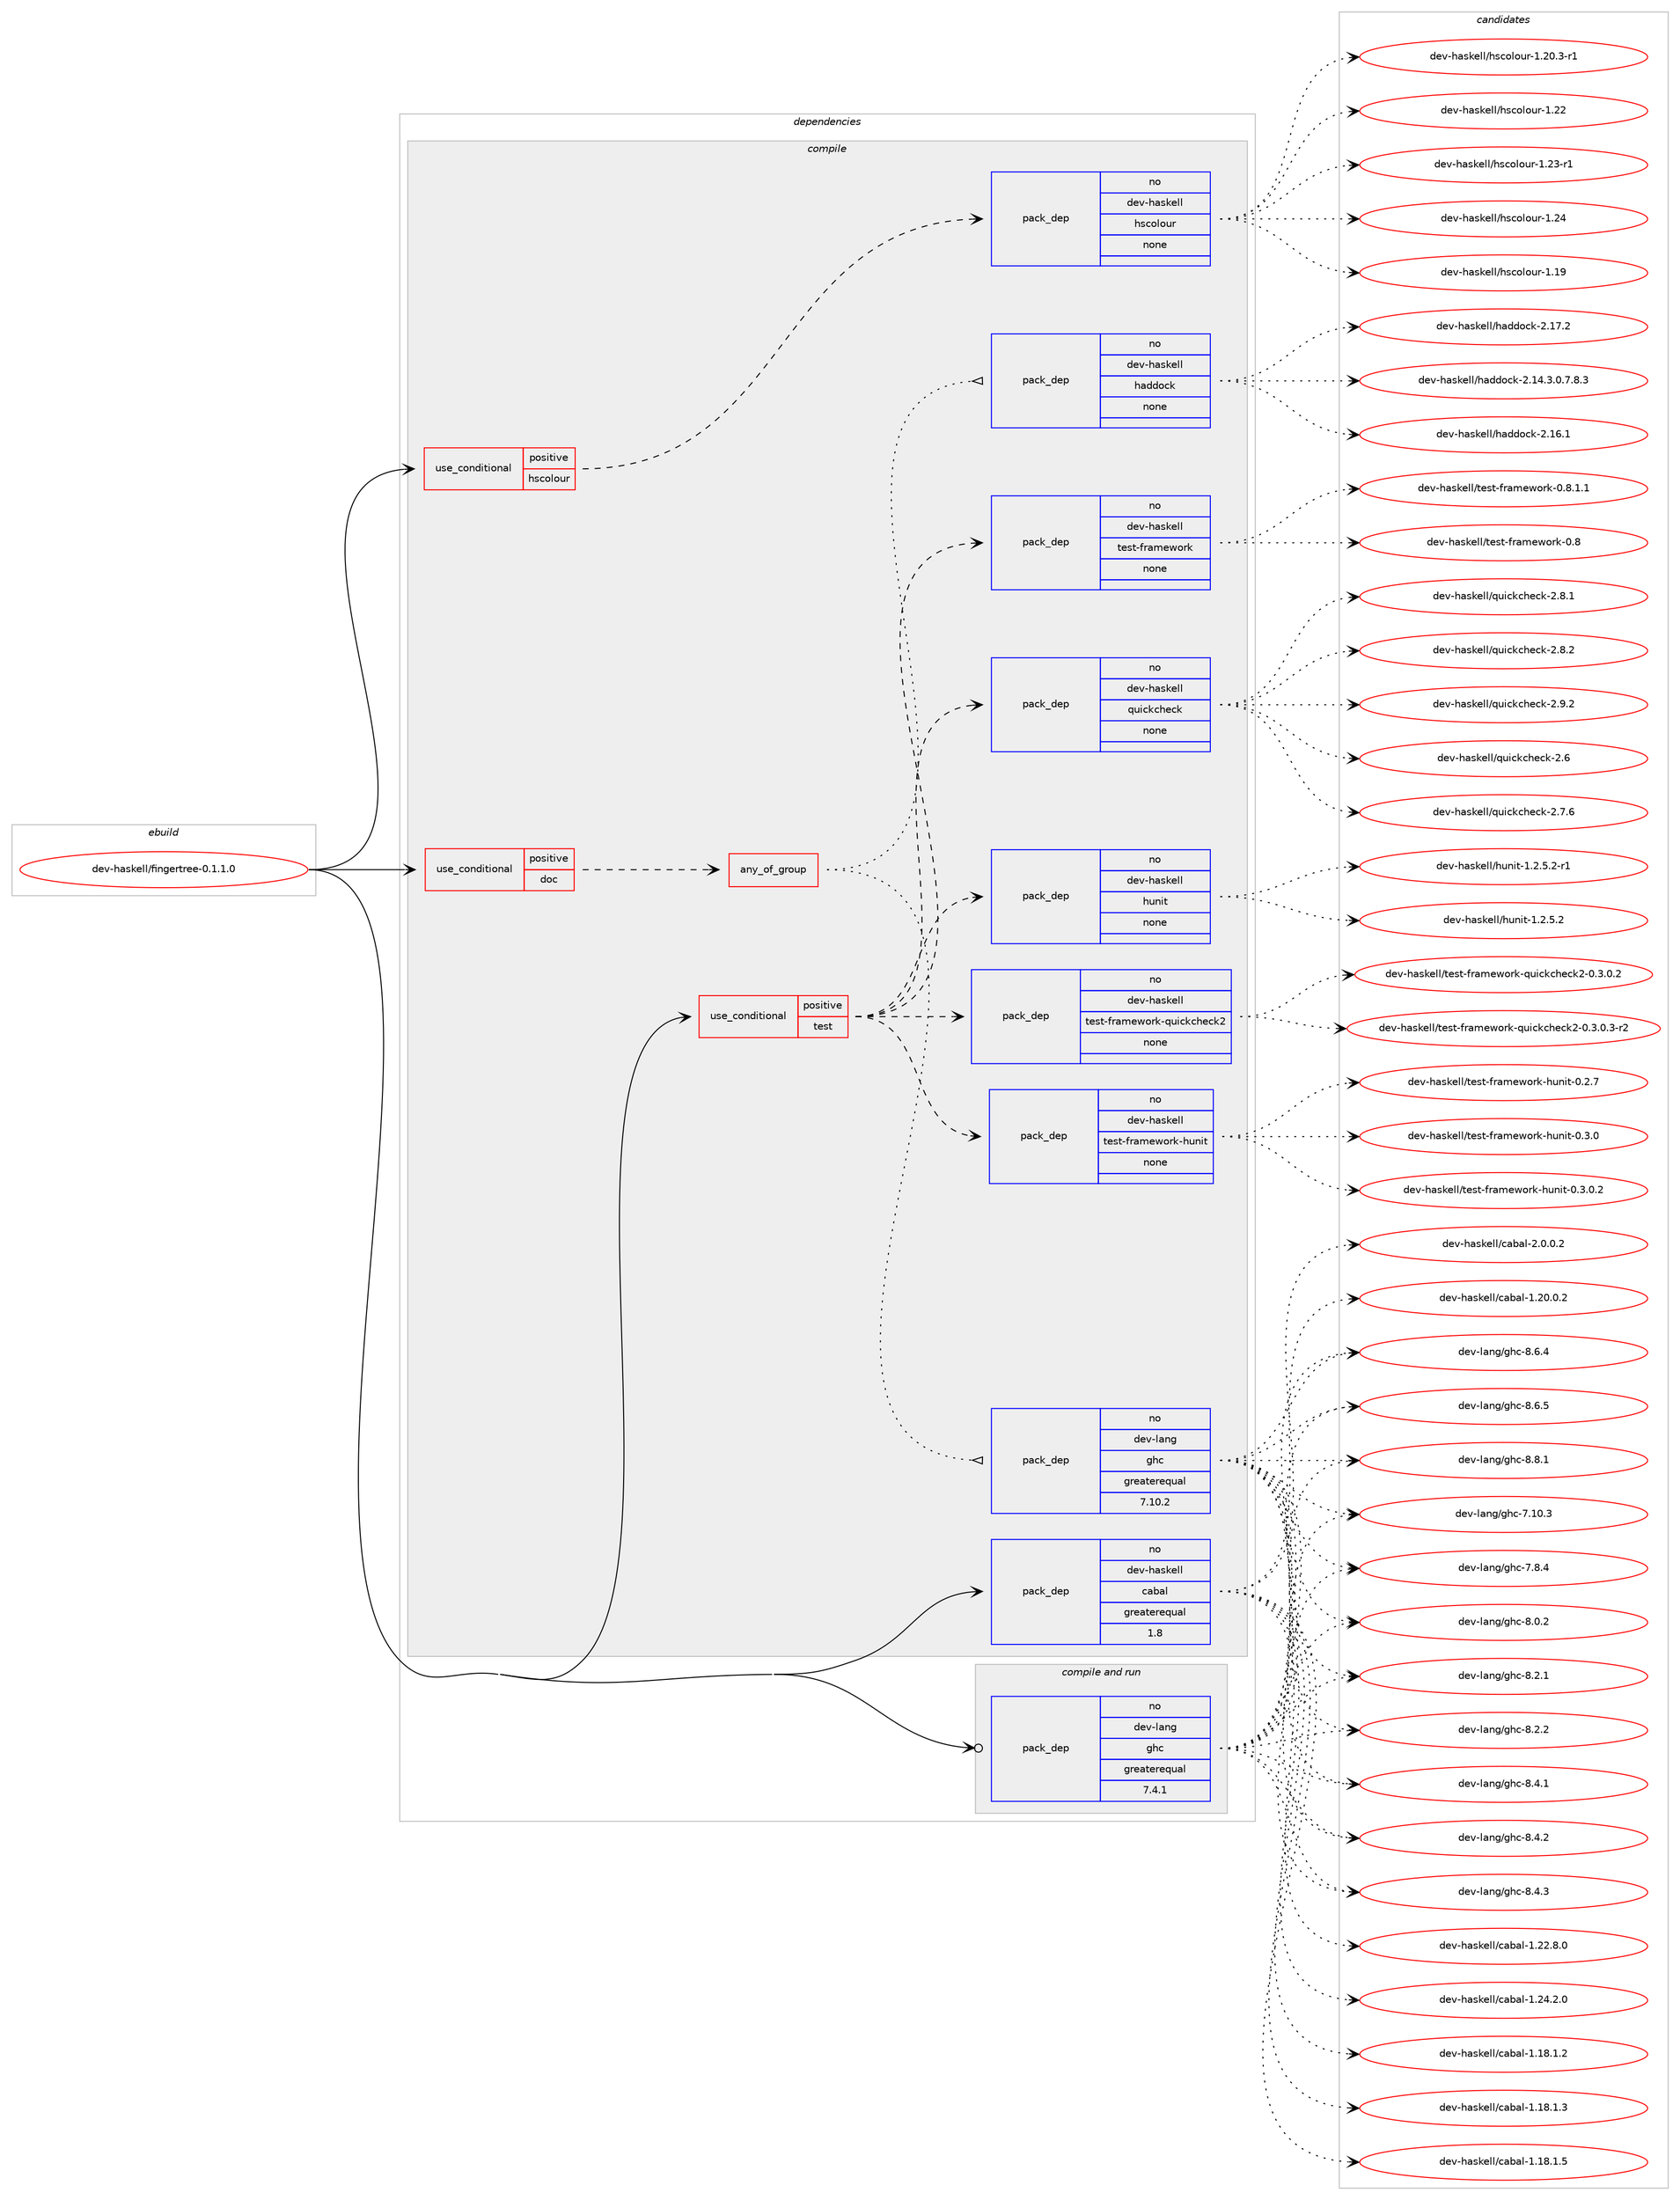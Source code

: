 digraph prolog {

# *************
# Graph options
# *************

newrank=true;
concentrate=true;
compound=true;
graph [rankdir=LR,fontname=Helvetica,fontsize=10,ranksep=1.5];#, ranksep=2.5, nodesep=0.2];
edge  [arrowhead=vee];
node  [fontname=Helvetica,fontsize=10];

# **********
# The ebuild
# **********

subgraph cluster_leftcol {
color=gray;
rank=same;
label=<<i>ebuild</i>>;
id [label="dev-haskell/fingertree-0.1.1.0", color=red, width=4, href="../dev-haskell/fingertree-0.1.1.0.svg"];
}

# ****************
# The dependencies
# ****************

subgraph cluster_midcol {
color=gray;
label=<<i>dependencies</i>>;
subgraph cluster_compile {
fillcolor="#eeeeee";
style=filled;
label=<<i>compile</i>>;
subgraph cond125746 {
dependency532633 [label=<<TABLE BORDER="0" CELLBORDER="1" CELLSPACING="0" CELLPADDING="4"><TR><TD ROWSPAN="3" CELLPADDING="10">use_conditional</TD></TR><TR><TD>positive</TD></TR><TR><TD>doc</TD></TR></TABLE>>, shape=none, color=red];
subgraph any9851 {
dependency532634 [label=<<TABLE BORDER="0" CELLBORDER="1" CELLSPACING="0" CELLPADDING="4"><TR><TD CELLPADDING="10">any_of_group</TD></TR></TABLE>>, shape=none, color=red];subgraph pack396679 {
dependency532635 [label=<<TABLE BORDER="0" CELLBORDER="1" CELLSPACING="0" CELLPADDING="4" WIDTH="220"><TR><TD ROWSPAN="6" CELLPADDING="30">pack_dep</TD></TR><TR><TD WIDTH="110">no</TD></TR><TR><TD>dev-haskell</TD></TR><TR><TD>haddock</TD></TR><TR><TD>none</TD></TR><TR><TD></TD></TR></TABLE>>, shape=none, color=blue];
}
dependency532634:e -> dependency532635:w [weight=20,style="dotted",arrowhead="oinv"];
subgraph pack396680 {
dependency532636 [label=<<TABLE BORDER="0" CELLBORDER="1" CELLSPACING="0" CELLPADDING="4" WIDTH="220"><TR><TD ROWSPAN="6" CELLPADDING="30">pack_dep</TD></TR><TR><TD WIDTH="110">no</TD></TR><TR><TD>dev-lang</TD></TR><TR><TD>ghc</TD></TR><TR><TD>greaterequal</TD></TR><TR><TD>7.10.2</TD></TR></TABLE>>, shape=none, color=blue];
}
dependency532634:e -> dependency532636:w [weight=20,style="dotted",arrowhead="oinv"];
}
dependency532633:e -> dependency532634:w [weight=20,style="dashed",arrowhead="vee"];
}
id:e -> dependency532633:w [weight=20,style="solid",arrowhead="vee"];
subgraph cond125747 {
dependency532637 [label=<<TABLE BORDER="0" CELLBORDER="1" CELLSPACING="0" CELLPADDING="4"><TR><TD ROWSPAN="3" CELLPADDING="10">use_conditional</TD></TR><TR><TD>positive</TD></TR><TR><TD>hscolour</TD></TR></TABLE>>, shape=none, color=red];
subgraph pack396681 {
dependency532638 [label=<<TABLE BORDER="0" CELLBORDER="1" CELLSPACING="0" CELLPADDING="4" WIDTH="220"><TR><TD ROWSPAN="6" CELLPADDING="30">pack_dep</TD></TR><TR><TD WIDTH="110">no</TD></TR><TR><TD>dev-haskell</TD></TR><TR><TD>hscolour</TD></TR><TR><TD>none</TD></TR><TR><TD></TD></TR></TABLE>>, shape=none, color=blue];
}
dependency532637:e -> dependency532638:w [weight=20,style="dashed",arrowhead="vee"];
}
id:e -> dependency532637:w [weight=20,style="solid",arrowhead="vee"];
subgraph cond125748 {
dependency532639 [label=<<TABLE BORDER="0" CELLBORDER="1" CELLSPACING="0" CELLPADDING="4"><TR><TD ROWSPAN="3" CELLPADDING="10">use_conditional</TD></TR><TR><TD>positive</TD></TR><TR><TD>test</TD></TR></TABLE>>, shape=none, color=red];
subgraph pack396682 {
dependency532640 [label=<<TABLE BORDER="0" CELLBORDER="1" CELLSPACING="0" CELLPADDING="4" WIDTH="220"><TR><TD ROWSPAN="6" CELLPADDING="30">pack_dep</TD></TR><TR><TD WIDTH="110">no</TD></TR><TR><TD>dev-haskell</TD></TR><TR><TD>hunit</TD></TR><TR><TD>none</TD></TR><TR><TD></TD></TR></TABLE>>, shape=none, color=blue];
}
dependency532639:e -> dependency532640:w [weight=20,style="dashed",arrowhead="vee"];
subgraph pack396683 {
dependency532641 [label=<<TABLE BORDER="0" CELLBORDER="1" CELLSPACING="0" CELLPADDING="4" WIDTH="220"><TR><TD ROWSPAN="6" CELLPADDING="30">pack_dep</TD></TR><TR><TD WIDTH="110">no</TD></TR><TR><TD>dev-haskell</TD></TR><TR><TD>quickcheck</TD></TR><TR><TD>none</TD></TR><TR><TD></TD></TR></TABLE>>, shape=none, color=blue];
}
dependency532639:e -> dependency532641:w [weight=20,style="dashed",arrowhead="vee"];
subgraph pack396684 {
dependency532642 [label=<<TABLE BORDER="0" CELLBORDER="1" CELLSPACING="0" CELLPADDING="4" WIDTH="220"><TR><TD ROWSPAN="6" CELLPADDING="30">pack_dep</TD></TR><TR><TD WIDTH="110">no</TD></TR><TR><TD>dev-haskell</TD></TR><TR><TD>test-framework</TD></TR><TR><TD>none</TD></TR><TR><TD></TD></TR></TABLE>>, shape=none, color=blue];
}
dependency532639:e -> dependency532642:w [weight=20,style="dashed",arrowhead="vee"];
subgraph pack396685 {
dependency532643 [label=<<TABLE BORDER="0" CELLBORDER="1" CELLSPACING="0" CELLPADDING="4" WIDTH="220"><TR><TD ROWSPAN="6" CELLPADDING="30">pack_dep</TD></TR><TR><TD WIDTH="110">no</TD></TR><TR><TD>dev-haskell</TD></TR><TR><TD>test-framework-hunit</TD></TR><TR><TD>none</TD></TR><TR><TD></TD></TR></TABLE>>, shape=none, color=blue];
}
dependency532639:e -> dependency532643:w [weight=20,style="dashed",arrowhead="vee"];
subgraph pack396686 {
dependency532644 [label=<<TABLE BORDER="0" CELLBORDER="1" CELLSPACING="0" CELLPADDING="4" WIDTH="220"><TR><TD ROWSPAN="6" CELLPADDING="30">pack_dep</TD></TR><TR><TD WIDTH="110">no</TD></TR><TR><TD>dev-haskell</TD></TR><TR><TD>test-framework-quickcheck2</TD></TR><TR><TD>none</TD></TR><TR><TD></TD></TR></TABLE>>, shape=none, color=blue];
}
dependency532639:e -> dependency532644:w [weight=20,style="dashed",arrowhead="vee"];
}
id:e -> dependency532639:w [weight=20,style="solid",arrowhead="vee"];
subgraph pack396687 {
dependency532645 [label=<<TABLE BORDER="0" CELLBORDER="1" CELLSPACING="0" CELLPADDING="4" WIDTH="220"><TR><TD ROWSPAN="6" CELLPADDING="30">pack_dep</TD></TR><TR><TD WIDTH="110">no</TD></TR><TR><TD>dev-haskell</TD></TR><TR><TD>cabal</TD></TR><TR><TD>greaterequal</TD></TR><TR><TD>1.8</TD></TR></TABLE>>, shape=none, color=blue];
}
id:e -> dependency532645:w [weight=20,style="solid",arrowhead="vee"];
}
subgraph cluster_compileandrun {
fillcolor="#eeeeee";
style=filled;
label=<<i>compile and run</i>>;
subgraph pack396688 {
dependency532646 [label=<<TABLE BORDER="0" CELLBORDER="1" CELLSPACING="0" CELLPADDING="4" WIDTH="220"><TR><TD ROWSPAN="6" CELLPADDING="30">pack_dep</TD></TR><TR><TD WIDTH="110">no</TD></TR><TR><TD>dev-lang</TD></TR><TR><TD>ghc</TD></TR><TR><TD>greaterequal</TD></TR><TR><TD>7.4.1</TD></TR></TABLE>>, shape=none, color=blue];
}
id:e -> dependency532646:w [weight=20,style="solid",arrowhead="odotvee"];
}
subgraph cluster_run {
fillcolor="#eeeeee";
style=filled;
label=<<i>run</i>>;
}
}

# **************
# The candidates
# **************

subgraph cluster_choices {
rank=same;
color=gray;
label=<<i>candidates</i>>;

subgraph choice396679 {
color=black;
nodesep=1;
choice1001011184510497115107101108108471049710010011199107455046495246514648465546564651 [label="dev-haskell/haddock-2.14.3.0.7.8.3", color=red, width=4,href="../dev-haskell/haddock-2.14.3.0.7.8.3.svg"];
choice100101118451049711510710110810847104971001001119910745504649544649 [label="dev-haskell/haddock-2.16.1", color=red, width=4,href="../dev-haskell/haddock-2.16.1.svg"];
choice100101118451049711510710110810847104971001001119910745504649554650 [label="dev-haskell/haddock-2.17.2", color=red, width=4,href="../dev-haskell/haddock-2.17.2.svg"];
dependency532635:e -> choice1001011184510497115107101108108471049710010011199107455046495246514648465546564651:w [style=dotted,weight="100"];
dependency532635:e -> choice100101118451049711510710110810847104971001001119910745504649544649:w [style=dotted,weight="100"];
dependency532635:e -> choice100101118451049711510710110810847104971001001119910745504649554650:w [style=dotted,weight="100"];
}
subgraph choice396680 {
color=black;
nodesep=1;
choice1001011184510897110103471031049945554649484651 [label="dev-lang/ghc-7.10.3", color=red, width=4,href="../dev-lang/ghc-7.10.3.svg"];
choice10010111845108971101034710310499455546564652 [label="dev-lang/ghc-7.8.4", color=red, width=4,href="../dev-lang/ghc-7.8.4.svg"];
choice10010111845108971101034710310499455646484650 [label="dev-lang/ghc-8.0.2", color=red, width=4,href="../dev-lang/ghc-8.0.2.svg"];
choice10010111845108971101034710310499455646504649 [label="dev-lang/ghc-8.2.1", color=red, width=4,href="../dev-lang/ghc-8.2.1.svg"];
choice10010111845108971101034710310499455646504650 [label="dev-lang/ghc-8.2.2", color=red, width=4,href="../dev-lang/ghc-8.2.2.svg"];
choice10010111845108971101034710310499455646524649 [label="dev-lang/ghc-8.4.1", color=red, width=4,href="../dev-lang/ghc-8.4.1.svg"];
choice10010111845108971101034710310499455646524650 [label="dev-lang/ghc-8.4.2", color=red, width=4,href="../dev-lang/ghc-8.4.2.svg"];
choice10010111845108971101034710310499455646524651 [label="dev-lang/ghc-8.4.3", color=red, width=4,href="../dev-lang/ghc-8.4.3.svg"];
choice10010111845108971101034710310499455646544652 [label="dev-lang/ghc-8.6.4", color=red, width=4,href="../dev-lang/ghc-8.6.4.svg"];
choice10010111845108971101034710310499455646544653 [label="dev-lang/ghc-8.6.5", color=red, width=4,href="../dev-lang/ghc-8.6.5.svg"];
choice10010111845108971101034710310499455646564649 [label="dev-lang/ghc-8.8.1", color=red, width=4,href="../dev-lang/ghc-8.8.1.svg"];
dependency532636:e -> choice1001011184510897110103471031049945554649484651:w [style=dotted,weight="100"];
dependency532636:e -> choice10010111845108971101034710310499455546564652:w [style=dotted,weight="100"];
dependency532636:e -> choice10010111845108971101034710310499455646484650:w [style=dotted,weight="100"];
dependency532636:e -> choice10010111845108971101034710310499455646504649:w [style=dotted,weight="100"];
dependency532636:e -> choice10010111845108971101034710310499455646504650:w [style=dotted,weight="100"];
dependency532636:e -> choice10010111845108971101034710310499455646524649:w [style=dotted,weight="100"];
dependency532636:e -> choice10010111845108971101034710310499455646524650:w [style=dotted,weight="100"];
dependency532636:e -> choice10010111845108971101034710310499455646524651:w [style=dotted,weight="100"];
dependency532636:e -> choice10010111845108971101034710310499455646544652:w [style=dotted,weight="100"];
dependency532636:e -> choice10010111845108971101034710310499455646544653:w [style=dotted,weight="100"];
dependency532636:e -> choice10010111845108971101034710310499455646564649:w [style=dotted,weight="100"];
}
subgraph choice396681 {
color=black;
nodesep=1;
choice100101118451049711510710110810847104115991111081111171144549464957 [label="dev-haskell/hscolour-1.19", color=red, width=4,href="../dev-haskell/hscolour-1.19.svg"];
choice10010111845104971151071011081084710411599111108111117114454946504846514511449 [label="dev-haskell/hscolour-1.20.3-r1", color=red, width=4,href="../dev-haskell/hscolour-1.20.3-r1.svg"];
choice100101118451049711510710110810847104115991111081111171144549465050 [label="dev-haskell/hscolour-1.22", color=red, width=4,href="../dev-haskell/hscolour-1.22.svg"];
choice1001011184510497115107101108108471041159911110811111711445494650514511449 [label="dev-haskell/hscolour-1.23-r1", color=red, width=4,href="../dev-haskell/hscolour-1.23-r1.svg"];
choice100101118451049711510710110810847104115991111081111171144549465052 [label="dev-haskell/hscolour-1.24", color=red, width=4,href="../dev-haskell/hscolour-1.24.svg"];
dependency532638:e -> choice100101118451049711510710110810847104115991111081111171144549464957:w [style=dotted,weight="100"];
dependency532638:e -> choice10010111845104971151071011081084710411599111108111117114454946504846514511449:w [style=dotted,weight="100"];
dependency532638:e -> choice100101118451049711510710110810847104115991111081111171144549465050:w [style=dotted,weight="100"];
dependency532638:e -> choice1001011184510497115107101108108471041159911110811111711445494650514511449:w [style=dotted,weight="100"];
dependency532638:e -> choice100101118451049711510710110810847104115991111081111171144549465052:w [style=dotted,weight="100"];
}
subgraph choice396682 {
color=black;
nodesep=1;
choice1001011184510497115107101108108471041171101051164549465046534650 [label="dev-haskell/hunit-1.2.5.2", color=red, width=4,href="../dev-haskell/hunit-1.2.5.2.svg"];
choice10010111845104971151071011081084710411711010511645494650465346504511449 [label="dev-haskell/hunit-1.2.5.2-r1", color=red, width=4,href="../dev-haskell/hunit-1.2.5.2-r1.svg"];
dependency532640:e -> choice1001011184510497115107101108108471041171101051164549465046534650:w [style=dotted,weight="100"];
dependency532640:e -> choice10010111845104971151071011081084710411711010511645494650465346504511449:w [style=dotted,weight="100"];
}
subgraph choice396683 {
color=black;
nodesep=1;
choice10010111845104971151071011081084711311710599107991041019910745504654 [label="dev-haskell/quickcheck-2.6", color=red, width=4,href="../dev-haskell/quickcheck-2.6.svg"];
choice100101118451049711510710110810847113117105991079910410199107455046554654 [label="dev-haskell/quickcheck-2.7.6", color=red, width=4,href="../dev-haskell/quickcheck-2.7.6.svg"];
choice100101118451049711510710110810847113117105991079910410199107455046564649 [label="dev-haskell/quickcheck-2.8.1", color=red, width=4,href="../dev-haskell/quickcheck-2.8.1.svg"];
choice100101118451049711510710110810847113117105991079910410199107455046564650 [label="dev-haskell/quickcheck-2.8.2", color=red, width=4,href="../dev-haskell/quickcheck-2.8.2.svg"];
choice100101118451049711510710110810847113117105991079910410199107455046574650 [label="dev-haskell/quickcheck-2.9.2", color=red, width=4,href="../dev-haskell/quickcheck-2.9.2.svg"];
dependency532641:e -> choice10010111845104971151071011081084711311710599107991041019910745504654:w [style=dotted,weight="100"];
dependency532641:e -> choice100101118451049711510710110810847113117105991079910410199107455046554654:w [style=dotted,weight="100"];
dependency532641:e -> choice100101118451049711510710110810847113117105991079910410199107455046564649:w [style=dotted,weight="100"];
dependency532641:e -> choice100101118451049711510710110810847113117105991079910410199107455046564650:w [style=dotted,weight="100"];
dependency532641:e -> choice100101118451049711510710110810847113117105991079910410199107455046574650:w [style=dotted,weight="100"];
}
subgraph choice396684 {
color=black;
nodesep=1;
choice100101118451049711510710110810847116101115116451021149710910111911111410745484656 [label="dev-haskell/test-framework-0.8", color=red, width=4,href="../dev-haskell/test-framework-0.8.svg"];
choice10010111845104971151071011081084711610111511645102114971091011191111141074548465646494649 [label="dev-haskell/test-framework-0.8.1.1", color=red, width=4,href="../dev-haskell/test-framework-0.8.1.1.svg"];
dependency532642:e -> choice100101118451049711510710110810847116101115116451021149710910111911111410745484656:w [style=dotted,weight="100"];
dependency532642:e -> choice10010111845104971151071011081084711610111511645102114971091011191111141074548465646494649:w [style=dotted,weight="100"];
}
subgraph choice396685 {
color=black;
nodesep=1;
choice100101118451049711510710110810847116101115116451021149710910111911111410745104117110105116454846504655 [label="dev-haskell/test-framework-hunit-0.2.7", color=red, width=4,href="../dev-haskell/test-framework-hunit-0.2.7.svg"];
choice100101118451049711510710110810847116101115116451021149710910111911111410745104117110105116454846514648 [label="dev-haskell/test-framework-hunit-0.3.0", color=red, width=4,href="../dev-haskell/test-framework-hunit-0.3.0.svg"];
choice1001011184510497115107101108108471161011151164510211497109101119111114107451041171101051164548465146484650 [label="dev-haskell/test-framework-hunit-0.3.0.2", color=red, width=4,href="../dev-haskell/test-framework-hunit-0.3.0.2.svg"];
dependency532643:e -> choice100101118451049711510710110810847116101115116451021149710910111911111410745104117110105116454846504655:w [style=dotted,weight="100"];
dependency532643:e -> choice100101118451049711510710110810847116101115116451021149710910111911111410745104117110105116454846514648:w [style=dotted,weight="100"];
dependency532643:e -> choice1001011184510497115107101108108471161011151164510211497109101119111114107451041171101051164548465146484650:w [style=dotted,weight="100"];
}
subgraph choice396686 {
color=black;
nodesep=1;
choice100101118451049711510710110810847116101115116451021149710910111911111410745113117105991079910410199107504548465146484650 [label="dev-haskell/test-framework-quickcheck2-0.3.0.2", color=red, width=4,href="../dev-haskell/test-framework-quickcheck2-0.3.0.2.svg"];
choice1001011184510497115107101108108471161011151164510211497109101119111114107451131171059910799104101991075045484651464846514511450 [label="dev-haskell/test-framework-quickcheck2-0.3.0.3-r2", color=red, width=4,href="../dev-haskell/test-framework-quickcheck2-0.3.0.3-r2.svg"];
dependency532644:e -> choice100101118451049711510710110810847116101115116451021149710910111911111410745113117105991079910410199107504548465146484650:w [style=dotted,weight="100"];
dependency532644:e -> choice1001011184510497115107101108108471161011151164510211497109101119111114107451131171059910799104101991075045484651464846514511450:w [style=dotted,weight="100"];
}
subgraph choice396687 {
color=black;
nodesep=1;
choice10010111845104971151071011081084799979897108454946495646494650 [label="dev-haskell/cabal-1.18.1.2", color=red, width=4,href="../dev-haskell/cabal-1.18.1.2.svg"];
choice10010111845104971151071011081084799979897108454946495646494651 [label="dev-haskell/cabal-1.18.1.3", color=red, width=4,href="../dev-haskell/cabal-1.18.1.3.svg"];
choice10010111845104971151071011081084799979897108454946495646494653 [label="dev-haskell/cabal-1.18.1.5", color=red, width=4,href="../dev-haskell/cabal-1.18.1.5.svg"];
choice10010111845104971151071011081084799979897108454946504846484650 [label="dev-haskell/cabal-1.20.0.2", color=red, width=4,href="../dev-haskell/cabal-1.20.0.2.svg"];
choice10010111845104971151071011081084799979897108454946505046564648 [label="dev-haskell/cabal-1.22.8.0", color=red, width=4,href="../dev-haskell/cabal-1.22.8.0.svg"];
choice10010111845104971151071011081084799979897108454946505246504648 [label="dev-haskell/cabal-1.24.2.0", color=red, width=4,href="../dev-haskell/cabal-1.24.2.0.svg"];
choice100101118451049711510710110810847999798971084550464846484650 [label="dev-haskell/cabal-2.0.0.2", color=red, width=4,href="../dev-haskell/cabal-2.0.0.2.svg"];
dependency532645:e -> choice10010111845104971151071011081084799979897108454946495646494650:w [style=dotted,weight="100"];
dependency532645:e -> choice10010111845104971151071011081084799979897108454946495646494651:w [style=dotted,weight="100"];
dependency532645:e -> choice10010111845104971151071011081084799979897108454946495646494653:w [style=dotted,weight="100"];
dependency532645:e -> choice10010111845104971151071011081084799979897108454946504846484650:w [style=dotted,weight="100"];
dependency532645:e -> choice10010111845104971151071011081084799979897108454946505046564648:w [style=dotted,weight="100"];
dependency532645:e -> choice10010111845104971151071011081084799979897108454946505246504648:w [style=dotted,weight="100"];
dependency532645:e -> choice100101118451049711510710110810847999798971084550464846484650:w [style=dotted,weight="100"];
}
subgraph choice396688 {
color=black;
nodesep=1;
choice1001011184510897110103471031049945554649484651 [label="dev-lang/ghc-7.10.3", color=red, width=4,href="../dev-lang/ghc-7.10.3.svg"];
choice10010111845108971101034710310499455546564652 [label="dev-lang/ghc-7.8.4", color=red, width=4,href="../dev-lang/ghc-7.8.4.svg"];
choice10010111845108971101034710310499455646484650 [label="dev-lang/ghc-8.0.2", color=red, width=4,href="../dev-lang/ghc-8.0.2.svg"];
choice10010111845108971101034710310499455646504649 [label="dev-lang/ghc-8.2.1", color=red, width=4,href="../dev-lang/ghc-8.2.1.svg"];
choice10010111845108971101034710310499455646504650 [label="dev-lang/ghc-8.2.2", color=red, width=4,href="../dev-lang/ghc-8.2.2.svg"];
choice10010111845108971101034710310499455646524649 [label="dev-lang/ghc-8.4.1", color=red, width=4,href="../dev-lang/ghc-8.4.1.svg"];
choice10010111845108971101034710310499455646524650 [label="dev-lang/ghc-8.4.2", color=red, width=4,href="../dev-lang/ghc-8.4.2.svg"];
choice10010111845108971101034710310499455646524651 [label="dev-lang/ghc-8.4.3", color=red, width=4,href="../dev-lang/ghc-8.4.3.svg"];
choice10010111845108971101034710310499455646544652 [label="dev-lang/ghc-8.6.4", color=red, width=4,href="../dev-lang/ghc-8.6.4.svg"];
choice10010111845108971101034710310499455646544653 [label="dev-lang/ghc-8.6.5", color=red, width=4,href="../dev-lang/ghc-8.6.5.svg"];
choice10010111845108971101034710310499455646564649 [label="dev-lang/ghc-8.8.1", color=red, width=4,href="../dev-lang/ghc-8.8.1.svg"];
dependency532646:e -> choice1001011184510897110103471031049945554649484651:w [style=dotted,weight="100"];
dependency532646:e -> choice10010111845108971101034710310499455546564652:w [style=dotted,weight="100"];
dependency532646:e -> choice10010111845108971101034710310499455646484650:w [style=dotted,weight="100"];
dependency532646:e -> choice10010111845108971101034710310499455646504649:w [style=dotted,weight="100"];
dependency532646:e -> choice10010111845108971101034710310499455646504650:w [style=dotted,weight="100"];
dependency532646:e -> choice10010111845108971101034710310499455646524649:w [style=dotted,weight="100"];
dependency532646:e -> choice10010111845108971101034710310499455646524650:w [style=dotted,weight="100"];
dependency532646:e -> choice10010111845108971101034710310499455646524651:w [style=dotted,weight="100"];
dependency532646:e -> choice10010111845108971101034710310499455646544652:w [style=dotted,weight="100"];
dependency532646:e -> choice10010111845108971101034710310499455646544653:w [style=dotted,weight="100"];
dependency532646:e -> choice10010111845108971101034710310499455646564649:w [style=dotted,weight="100"];
}
}

}
